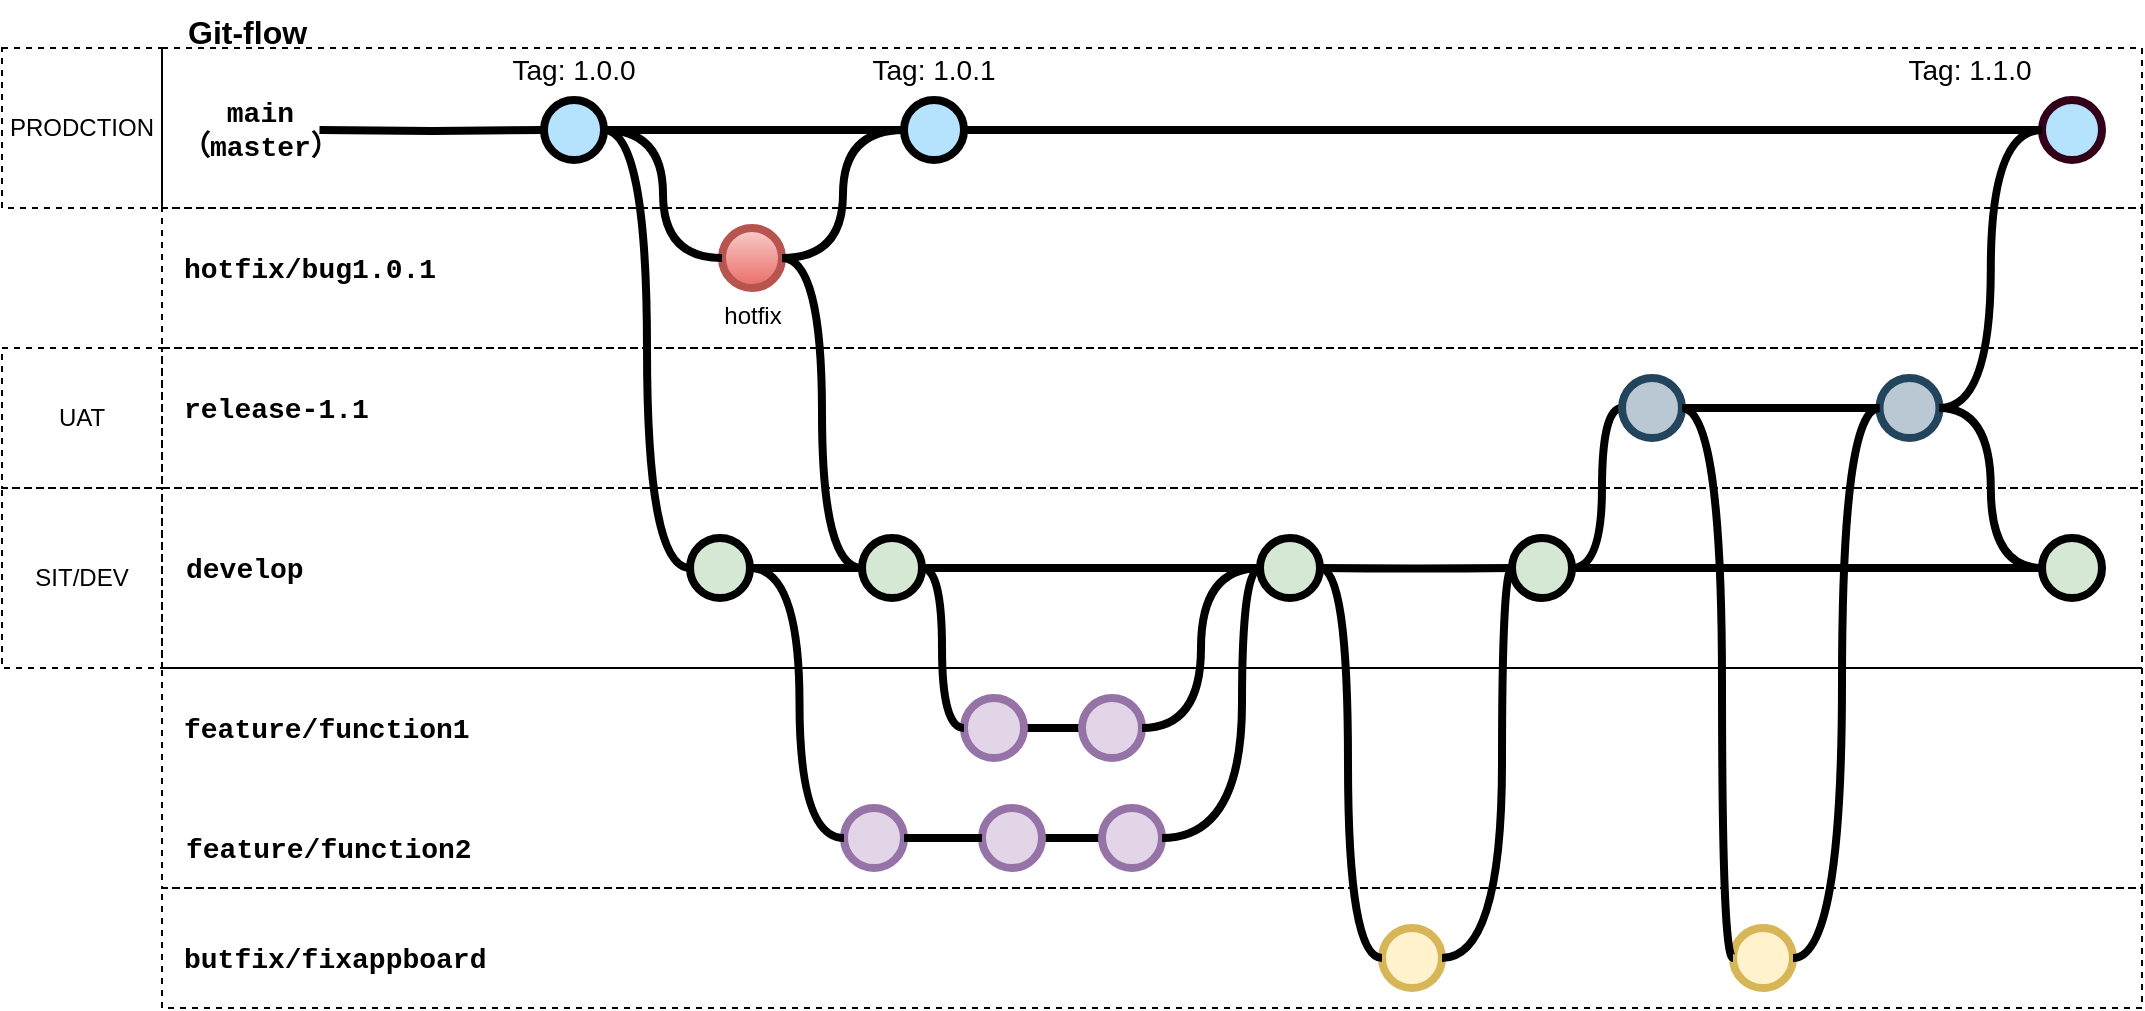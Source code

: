 <mxfile version="20.3.0" type="device"><diagram id="yPxyJZ8AM_hMuL3Unpa9" name="complex gitflow"><mxGraphModel dx="2043" dy="1460" grid="1" gridSize="10" guides="1" tooltips="1" connect="1" arrows="1" fold="1" page="1" pageScale="1" pageWidth="1100" pageHeight="850" math="0" shadow="0"><root><mxCell id="0"/><mxCell id="1" parent="0"/><mxCell id="Ew6BzIQs8mqnayvJkLba-8" value="" style="text;html=1;strokeColor=default;fillColor=none;align=left;verticalAlign=middle;whiteSpace=wrap;overflow=hidden;fontSize=14;fontStyle=0;fontColor=#009900;dashed=1;" vertex="1" parent="1"><mxGeometry x="170" y="590" width="990" height="60" as="geometry"/></mxCell><mxCell id="VfWHAWnTlBXSzCJ28ZWU-29" value="" style="text;html=1;strokeColor=default;fillColor=none;align=left;verticalAlign=middle;whiteSpace=wrap;overflow=hidden;fontSize=14;fontStyle=0;fontColor=#009900;dashed=1;" parent="1" vertex="1"><mxGeometry x="170" y="390" width="990" height="90" as="geometry"/></mxCell><mxCell id="uWUnNED6HEl2aK5fdaIb-88" value="" style="text;html=1;strokeColor=default;fillColor=none;align=left;verticalAlign=middle;whiteSpace=wrap;overflow=hidden;fontSize=14;fontStyle=0;fontColor=#009900;dashed=1;" parent="1" vertex="1"><mxGeometry x="170" y="480" width="990" height="110" as="geometry"/></mxCell><mxCell id="VfWHAWnTlBXSzCJ28ZWU-30" value="" style="text;html=1;strokeColor=default;fillColor=none;align=left;verticalAlign=middle;whiteSpace=wrap;overflow=hidden;fontSize=14;fontStyle=0;fontColor=#009900;dashed=1;" parent="1" vertex="1"><mxGeometry x="170" y="320" width="990" height="70" as="geometry"/></mxCell><mxCell id="VfWHAWnTlBXSzCJ28ZWU-31" value="" style="text;html=1;strokeColor=default;fillColor=none;align=left;verticalAlign=middle;whiteSpace=wrap;overflow=hidden;fontSize=14;fontStyle=0;fontColor=#009900;dashed=1;" parent="1" vertex="1"><mxGeometry x="170" y="250" width="990" height="70" as="geometry"/></mxCell><mxCell id="VfWHAWnTlBXSzCJ28ZWU-32" value="" style="text;html=1;strokeColor=default;fillColor=none;align=left;verticalAlign=middle;whiteSpace=wrap;overflow=hidden;fontSize=14;fontStyle=0;fontColor=#009900;dashed=1;" parent="1" vertex="1"><mxGeometry x="170" y="170" width="990" height="80" as="geometry"/></mxCell><mxCell id="uWUnNED6HEl2aK5fdaIb-8" value="" style="edgeStyle=orthogonalEdgeStyle;rounded=0;html=1;jettySize=auto;orthogonalLoop=1;plain-blue;endArrow=none;endFill=0;strokeWidth=4;strokeColor=#000000;" parent="1" source="uWUnNED6HEl2aK5fdaIb-10" target="VfWHAWnTlBXSzCJ28ZWU-3" edge="1"><mxGeometry x="391" y="211" as="geometry"><mxPoint x="498.75" y="211" as="targetPoint"/></mxGeometry></mxCell><mxCell id="uWUnNED6HEl2aK5fdaIb-10" value="" style="verticalLabelPosition=bottom;verticalAlign=top;html=1;strokeWidth=4;shape=mxgraph.flowchart.on-page_reference;plain-blue;gradientColor=none;fillColor=#B5E3Fe;strokeColor=#000000;" parent="1" vertex="1"><mxGeometry x="361" y="196" width="30" height="30" as="geometry"/></mxCell><mxCell id="uWUnNED6HEl2aK5fdaIb-109" value="" style="verticalLabelPosition=bottom;verticalAlign=top;html=1;strokeWidth=4;shape=mxgraph.flowchart.on-page_reference;plain-blue;gradientColor=none;strokeColor=#33001A;fillColor=#B5E3FE;" parent="1" vertex="1"><mxGeometry x="1110" y="196" width="30" height="30" as="geometry"/></mxCell><mxCell id="uWUnNED6HEl2aK5fdaIb-12" value="" style="edgeStyle=orthogonalEdgeStyle;rounded=0;html=1;jettySize=auto;orthogonalLoop=1;strokeWidth=4;endArrow=none;endFill=0;" parent="1" target="uWUnNED6HEl2aK5fdaIb-10" edge="1"><mxGeometry x="291" y="211" as="geometry"><mxPoint x="248.75" y="211" as="sourcePoint"/></mxGeometry></mxCell><mxCell id="uWUnNED6HEl2aK5fdaIb-13" value="main（master）" style="text;html=1;strokeColor=none;fillColor=none;align=center;verticalAlign=middle;whiteSpace=wrap;overflow=hidden;fontSize=14;fontStyle=1;fontFamily=Courier New;" parent="1" vertex="1"><mxGeometry x="178.75" y="190" width="77" height="42" as="geometry"/></mxCell><mxCell id="uWUnNED6HEl2aK5fdaIb-14" style="edgeStyle=orthogonalEdgeStyle;curved=1;rounded=0;html=1;exitX=1;exitY=0.5;exitPerimeter=0;endArrow=none;endFill=0;jettySize=auto;orthogonalLoop=1;strokeWidth=4;fontSize=15;" parent="1" source="uWUnNED6HEl2aK5fdaIb-15" target="uWUnNED6HEl2aK5fdaIb-17" edge="1"><mxGeometry relative="1" as="geometry"/></mxCell><mxCell id="uWUnNED6HEl2aK5fdaIb-15" value="" style="verticalLabelPosition=bottom;verticalAlign=top;html=1;strokeWidth=4;shape=mxgraph.flowchart.on-page_reference;plain-purple;gradientColor=none;strokeColor=#000000;fillColor=#D5E8D4;" parent="1" vertex="1"><mxGeometry x="434" y="415" width="30" height="30" as="geometry"/></mxCell><mxCell id="uWUnNED6HEl2aK5fdaIb-16" style="edgeStyle=orthogonalEdgeStyle;curved=1;rounded=0;html=1;exitX=1;exitY=0.5;exitPerimeter=0;entryX=0;entryY=0.5;entryPerimeter=0;endArrow=none;endFill=0;jettySize=auto;orthogonalLoop=1;strokeWidth=4;fontSize=15;entryDx=0;entryDy=0;" parent="1" source="uWUnNED6HEl2aK5fdaIb-17" target="uWUnNED6HEl2aK5fdaIb-104" edge="1"><mxGeometry relative="1" as="geometry"><mxPoint x="660" y="430" as="targetPoint"/></mxGeometry></mxCell><mxCell id="uWUnNED6HEl2aK5fdaIb-17" value="" style="verticalLabelPosition=bottom;verticalAlign=top;html=1;strokeWidth=4;shape=mxgraph.flowchart.on-page_reference;plain-purple;gradientColor=none;strokeColor=#000000;fillColor=#D5E8D4;" parent="1" vertex="1"><mxGeometry x="520" y="415" width="30" height="30" as="geometry"/></mxCell><mxCell id="uWUnNED6HEl2aK5fdaIb-20" value="hotfix/bug1.0.1" style="text;html=1;strokeColor=none;fillColor=none;align=left;verticalAlign=middle;whiteSpace=wrap;overflow=hidden;fontSize=14;fontStyle=1;fontFamily=Courier New;" parent="1" vertex="1"><mxGeometry x="178.75" y="270" width="130" height="20" as="geometry"/></mxCell><mxCell id="uWUnNED6HEl2aK5fdaIb-71" value="" style="edgeStyle=orthogonalEdgeStyle;rounded=0;orthogonalLoop=1;jettySize=auto;html=1;endArrow=none;endFill=0;strokeWidth=4;" parent="1" source="uWUnNED6HEl2aK5fdaIb-69" target="uWUnNED6HEl2aK5fdaIb-70" edge="1"><mxGeometry relative="1" as="geometry"/></mxCell><mxCell id="uWUnNED6HEl2aK5fdaIb-70" value="" style="verticalLabelPosition=bottom;verticalAlign=top;html=1;strokeWidth=4;shape=mxgraph.flowchart.on-page_reference;strokeColor=#9673a6;fillColor=#e1d5e7;" parent="1" vertex="1"><mxGeometry x="630" y="495" width="30" height="30" as="geometry"/></mxCell><mxCell id="uWUnNED6HEl2aK5fdaIb-76" value="develop" style="text;html=1;strokeColor=none;fillColor=none;align=left;verticalAlign=middle;whiteSpace=wrap;overflow=hidden;fontSize=14;fontStyle=1;fontFamily=Courier New;" parent="1" vertex="1"><mxGeometry x="180" y="420" width="91" height="20" as="geometry"/></mxCell><mxCell id="uWUnNED6HEl2aK5fdaIb-81" value="" style="edgeStyle=orthogonalEdgeStyle;rounded=0;orthogonalLoop=1;jettySize=auto;html=1;endArrow=none;endFill=0;strokeWidth=4;startArrow=none;" parent="1" source="VfWHAWnTlBXSzCJ28ZWU-20" target="uWUnNED6HEl2aK5fdaIb-84" edge="1"><mxGeometry relative="1" as="geometry"/></mxCell><mxCell id="uWUnNED6HEl2aK5fdaIb-82" value="" style="verticalLabelPosition=bottom;verticalAlign=top;html=1;strokeWidth=4;shape=mxgraph.flowchart.on-page_reference;strokeColor=#9673a6;fillColor=#e1d5e7;" parent="1" vertex="1"><mxGeometry x="511" y="550" width="30" height="30" as="geometry"/></mxCell><mxCell id="uWUnNED6HEl2aK5fdaIb-84" value="" style="verticalLabelPosition=bottom;verticalAlign=top;html=1;strokeWidth=4;shape=mxgraph.flowchart.on-page_reference;strokeColor=#9673a6;fillColor=#e1d5e7;" parent="1" vertex="1"><mxGeometry x="640" y="550" width="30" height="30" as="geometry"/></mxCell><mxCell id="uWUnNED6HEl2aK5fdaIb-86" value="feature/function1" style="text;html=1;strokeColor=none;fillColor=none;align=left;verticalAlign=middle;whiteSpace=wrap;overflow=hidden;fontSize=14;fontStyle=1;fontFamily=Courier New;" parent="1" vertex="1"><mxGeometry x="178.75" y="500" width="170" height="20" as="geometry"/></mxCell><mxCell id="uWUnNED6HEl2aK5fdaIb-103" value="Tag: 1.0.0" style="text;html=1;strokeColor=none;fillColor=none;align=center;verticalAlign=middle;whiteSpace=wrap;overflow=hidden;fontSize=14;" parent="1" vertex="1"><mxGeometry x="341" y="170" width="70" height="20" as="geometry"/></mxCell><mxCell id="uWUnNED6HEl2aK5fdaIb-107" value="" style="edgeStyle=orthogonalEdgeStyle;curved=1;rounded=0;orthogonalLoop=1;jettySize=auto;html=1;endArrow=none;endFill=0;strokeWidth=4;fontFamily=Courier New;fontColor=#009900;entryX=0;entryY=0.5;entryDx=0;entryDy=0;entryPerimeter=0;exitX=1;exitY=0.5;exitDx=0;exitDy=0;exitPerimeter=0;" parent="1" source="Ew6BzIQs8mqnayvJkLba-4" target="VfWHAWnTlBXSzCJ28ZWU-9" edge="1"><mxGeometry relative="1" as="geometry"><Array as="points"><mxPoint x="890" y="430"/><mxPoint x="890" y="350"/></Array></mxGeometry></mxCell><mxCell id="uWUnNED6HEl2aK5fdaIb-104" value="" style="verticalLabelPosition=bottom;verticalAlign=top;html=1;strokeWidth=4;shape=mxgraph.flowchart.on-page_reference;plain-purple;gradientColor=none;strokeColor=#000000;fillColor=#D5E8D4;" parent="1" vertex="1"><mxGeometry x="719" y="415" width="30" height="30" as="geometry"/></mxCell><mxCell id="uWUnNED6HEl2aK5fdaIb-106" value="" style="verticalLabelPosition=bottom;verticalAlign=top;html=1;strokeWidth=4;shape=mxgraph.flowchart.on-page_reference;plain-purple;gradientColor=none;strokeColor=#000000;fillColor=#D5E8D4;" parent="1" vertex="1"><mxGeometry x="1110" y="415" width="30" height="30" as="geometry"/></mxCell><mxCell id="uWUnNED6HEl2aK5fdaIb-116" value="Tag: 1.1.0" style="text;html=1;strokeColor=none;fillColor=none;align=center;verticalAlign=middle;whiteSpace=wrap;overflow=hidden;fontSize=14;" parent="1" vertex="1"><mxGeometry x="1018.75" y="170" width="110" height="20" as="geometry"/></mxCell><UserObject label="Git-flow" link="https://nvie.com/posts/a-successful-git-branching-model/" id="9hBKPDzoitwpIBdzFDQ7-2"><mxCell style="text;whiteSpace=wrap;html=1;fontStyle=1;fontSize=16;" parent="1" vertex="1"><mxGeometry x="181.06" y="146" width="88.87" height="20" as="geometry"/></mxCell></UserObject><mxCell id="9hBKPDzoitwpIBdzFDQ7-21" value="" style="edgeStyle=orthogonalEdgeStyle;rounded=0;orthogonalLoop=1;jettySize=auto;html=1;fontSize=15;endArrow=none;endFill=0;strokeWidth=4;startArrow=none;" parent="1" source="VfWHAWnTlBXSzCJ28ZWU-3" target="uWUnNED6HEl2aK5fdaIb-109" edge="1"><mxGeometry relative="1" as="geometry"><mxPoint x="791.0" y="211" as="targetPoint"/><mxPoint x="528.75" y="211" as="sourcePoint"/></mxGeometry></mxCell><mxCell id="9hBKPDzoitwpIBdzFDQ7-61" value="Tag: 1.0.1" style="text;html=1;strokeColor=none;fillColor=none;align=center;verticalAlign=middle;whiteSpace=wrap;overflow=hidden;fontSize=14;" parent="1" vertex="1"><mxGeometry x="521" y="170" width="70" height="20" as="geometry"/></mxCell><mxCell id="uWUnNED6HEl2aK5fdaIb-69" value="" style="verticalLabelPosition=bottom;verticalAlign=top;html=1;strokeWidth=4;shape=mxgraph.flowchart.on-page_reference;strokeColor=#9673a6;fillColor=#e1d5e7;" parent="1" vertex="1"><mxGeometry x="571" y="495" width="30" height="30" as="geometry"/></mxCell><mxCell id="VfWHAWnTlBXSzCJ28ZWU-2" value="hotfix" style="verticalLabelPosition=bottom;verticalAlign=top;html=1;strokeWidth=4;shape=mxgraph.flowchart.on-page_reference;plain-blue;gradientColor=#EA6B66;strokeColor=#B85450;fillColor=#F8CECC;" parent="1" vertex="1"><mxGeometry x="450" y="260" width="30" height="30" as="geometry"/></mxCell><mxCell id="VfWHAWnTlBXSzCJ28ZWU-4" style="edgeStyle=orthogonalEdgeStyle;curved=1;rounded=0;html=1;entryX=0;entryY=0.5;entryPerimeter=0;endArrow=none;endFill=0;jettySize=auto;orthogonalLoop=1;strokeWidth=4;fontSize=15;entryDx=0;entryDy=0;" parent="1" source="uWUnNED6HEl2aK5fdaIb-10" target="VfWHAWnTlBXSzCJ28ZWU-2" edge="1"><mxGeometry relative="1" as="geometry"><mxPoint x="401" y="221" as="sourcePoint"/><mxPoint x="444" y="465" as="targetPoint"/></mxGeometry></mxCell><mxCell id="VfWHAWnTlBXSzCJ28ZWU-6" style="edgeStyle=orthogonalEdgeStyle;curved=1;rounded=0;html=1;exitX=1;exitY=0.5;exitPerimeter=0;entryX=0;entryY=0.5;entryPerimeter=0;endArrow=none;endFill=0;jettySize=auto;orthogonalLoop=1;strokeWidth=4;fontSize=15;exitDx=0;exitDy=0;entryDx=0;entryDy=0;" parent="1" source="VfWHAWnTlBXSzCJ28ZWU-2" target="VfWHAWnTlBXSzCJ28ZWU-3" edge="1"><mxGeometry relative="1" as="geometry"><mxPoint x="684" y="465" as="sourcePoint"/><mxPoint x="731" y="221" as="targetPoint"/></mxGeometry></mxCell><mxCell id="VfWHAWnTlBXSzCJ28ZWU-3" value="" style="verticalLabelPosition=bottom;verticalAlign=top;html=1;strokeWidth=4;shape=mxgraph.flowchart.on-page_reference;plain-blue;gradientColor=none;fillColor=#B5E3Fe;strokeColor=#000000;" parent="1" vertex="1"><mxGeometry x="541" y="196" width="30" height="30" as="geometry"/></mxCell><mxCell id="VfWHAWnTlBXSzCJ28ZWU-7" value="" style="edgeStyle=orthogonalEdgeStyle;rounded=0;orthogonalLoop=1;jettySize=auto;html=1;fontSize=15;endArrow=none;endFill=0;strokeWidth=4;entryX=0;entryY=0.5;entryDx=0;entryDy=0;entryPerimeter=0;" parent="1" target="VfWHAWnTlBXSzCJ28ZWU-3" edge="1"><mxGeometry relative="1" as="geometry"><mxPoint x="721" y="211" as="targetPoint"/><mxPoint x="528.75" y="211" as="sourcePoint"/></mxGeometry></mxCell><mxCell id="VfWHAWnTlBXSzCJ28ZWU-8" value="release-1.1" style="text;html=1;strokeColor=none;fillColor=none;align=left;verticalAlign=middle;whiteSpace=wrap;overflow=hidden;fontSize=14;fontStyle=1;fontFamily=Courier New;" parent="1" vertex="1"><mxGeometry x="178.75" y="340" width="110" height="20" as="geometry"/></mxCell><mxCell id="VfWHAWnTlBXSzCJ28ZWU-9" value="" style="verticalLabelPosition=bottom;verticalAlign=top;html=1;strokeWidth=4;shape=mxgraph.flowchart.on-page_reference;strokeColor=#23445d;fillColor=#bac8d3;" parent="1" vertex="1"><mxGeometry x="900" y="335" width="30" height="30" as="geometry"/></mxCell><mxCell id="VfWHAWnTlBXSzCJ28ZWU-10" style="edgeStyle=orthogonalEdgeStyle;curved=1;rounded=0;html=1;entryX=0;entryY=0.5;entryPerimeter=0;endArrow=none;endFill=0;jettySize=auto;orthogonalLoop=1;strokeWidth=4;fontSize=15;entryDx=0;entryDy=0;exitX=1;exitY=0.5;exitDx=0;exitDy=0;exitPerimeter=0;" parent="1" source="uWUnNED6HEl2aK5fdaIb-10" target="uWUnNED6HEl2aK5fdaIb-15" edge="1"><mxGeometry relative="1" as="geometry"><mxPoint x="401" y="221" as="sourcePoint"/><mxPoint x="460" y="285" as="targetPoint"/></mxGeometry></mxCell><mxCell id="VfWHAWnTlBXSzCJ28ZWU-12" value="feature/function2" style="text;html=1;strokeColor=none;fillColor=none;align=left;verticalAlign=middle;whiteSpace=wrap;overflow=hidden;fontSize=14;fontStyle=1;fontFamily=Courier New;" parent="1" vertex="1"><mxGeometry x="180" y="560" width="158.75" height="20" as="geometry"/></mxCell><mxCell id="VfWHAWnTlBXSzCJ28ZWU-13" style="edgeStyle=orthogonalEdgeStyle;curved=1;rounded=0;html=1;exitX=1;exitY=0.5;exitPerimeter=0;entryX=0;entryY=0.5;entryPerimeter=0;endArrow=none;endFill=0;jettySize=auto;orthogonalLoop=1;strokeWidth=4;fontSize=15;exitDx=0;exitDy=0;entryDx=0;entryDy=0;" parent="1" source="VfWHAWnTlBXSzCJ28ZWU-2" target="uWUnNED6HEl2aK5fdaIb-17" edge="1"><mxGeometry relative="1" as="geometry"><mxPoint x="490" y="285" as="sourcePoint"/><mxPoint x="551" y="221" as="targetPoint"/></mxGeometry></mxCell><mxCell id="VfWHAWnTlBXSzCJ28ZWU-14" style="edgeStyle=orthogonalEdgeStyle;curved=1;rounded=0;html=1;entryX=0;entryY=0.5;entryPerimeter=0;endArrow=none;endFill=0;jettySize=auto;orthogonalLoop=1;strokeWidth=4;fontSize=15;entryDx=0;entryDy=0;exitX=1;exitY=0.5;exitDx=0;exitDy=0;exitPerimeter=0;" parent="1" source="uWUnNED6HEl2aK5fdaIb-17" target="uWUnNED6HEl2aK5fdaIb-69" edge="1"><mxGeometry relative="1" as="geometry"><mxPoint x="570" y="430" as="sourcePoint"/><mxPoint x="551" y="440" as="targetPoint"/><Array as="points"><mxPoint x="560" y="430"/><mxPoint x="560" y="510"/></Array></mxGeometry></mxCell><mxCell id="VfWHAWnTlBXSzCJ28ZWU-17" style="edgeStyle=orthogonalEdgeStyle;curved=1;rounded=0;html=1;exitX=1;exitY=0.5;exitPerimeter=0;entryX=0;entryY=0.5;entryPerimeter=0;endArrow=none;endFill=0;jettySize=auto;orthogonalLoop=1;strokeWidth=4;fontSize=15;exitDx=0;exitDy=0;entryDx=0;entryDy=0;" parent="1" source="uWUnNED6HEl2aK5fdaIb-15" target="uWUnNED6HEl2aK5fdaIb-82" edge="1"><mxGeometry relative="1" as="geometry"><mxPoint x="474" y="440" as="sourcePoint"/><mxPoint x="521" y="520" as="targetPoint"/><Array as="points"><mxPoint x="488.75" y="430"/><mxPoint x="488.75" y="565"/></Array></mxGeometry></mxCell><mxCell id="VfWHAWnTlBXSzCJ28ZWU-19" style="edgeStyle=orthogonalEdgeStyle;curved=1;rounded=0;orthogonalLoop=1;jettySize=auto;html=1;entryX=0;entryY=0.5;entryDx=0;entryDy=0;entryPerimeter=0;endArrow=none;endFill=0;strokeWidth=4;fontFamily=Courier New;fontColor=#009900;exitX=1;exitY=0.5;exitDx=0;exitDy=0;exitPerimeter=0;" parent="1" source="uWUnNED6HEl2aK5fdaIb-84" target="uWUnNED6HEl2aK5fdaIb-104" edge="1"><mxGeometry relative="1" as="geometry"><mxPoint x="831" y="545" as="sourcePoint"/><mxPoint x="891" y="465" as="targetPoint"/><Array as="points"><mxPoint x="710" y="565"/><mxPoint x="710" y="430"/></Array></mxGeometry></mxCell><mxCell id="VfWHAWnTlBXSzCJ28ZWU-20" value="" style="verticalLabelPosition=bottom;verticalAlign=top;html=1;strokeWidth=4;shape=mxgraph.flowchart.on-page_reference;strokeColor=#9673a6;fillColor=#e1d5e7;" parent="1" vertex="1"><mxGeometry x="580" y="550" width="30" height="30" as="geometry"/></mxCell><mxCell id="VfWHAWnTlBXSzCJ28ZWU-21" value="" style="edgeStyle=orthogonalEdgeStyle;rounded=0;orthogonalLoop=1;jettySize=auto;html=1;endArrow=none;endFill=0;strokeWidth=4;" parent="1" source="uWUnNED6HEl2aK5fdaIb-82" target="VfWHAWnTlBXSzCJ28ZWU-20" edge="1"><mxGeometry relative="1" as="geometry"><mxPoint x="521" y="565" as="sourcePoint"/><mxPoint x="621" y="565" as="targetPoint"/></mxGeometry></mxCell><mxCell id="VfWHAWnTlBXSzCJ28ZWU-22" value="" style="verticalLabelPosition=bottom;verticalAlign=top;html=1;strokeWidth=4;shape=mxgraph.flowchart.on-page_reference;strokeColor=#23445d;fillColor=#bac8d3;" parent="1" vertex="1"><mxGeometry x="1028.75" y="335" width="30" height="30" as="geometry"/></mxCell><mxCell id="VfWHAWnTlBXSzCJ28ZWU-23" value="" style="edgeStyle=orthogonalEdgeStyle;curved=1;rounded=0;orthogonalLoop=1;jettySize=auto;html=1;endArrow=none;endFill=0;strokeWidth=4;fontFamily=Courier New;fontColor=#009900;entryX=0;entryY=0.5;entryDx=0;entryDy=0;entryPerimeter=0;exitX=1;exitY=0.5;exitDx=0;exitDy=0;exitPerimeter=0;" parent="1" source="VfWHAWnTlBXSzCJ28ZWU-9" target="VfWHAWnTlBXSzCJ28ZWU-22" edge="1"><mxGeometry relative="1" as="geometry"><mxPoint x="889" y="440.04" as="sourcePoint"/><mxPoint x="931" y="360" as="targetPoint"/></mxGeometry></mxCell><mxCell id="VfWHAWnTlBXSzCJ28ZWU-24" style="edgeStyle=orthogonalEdgeStyle;curved=1;rounded=0;html=1;endArrow=none;endFill=0;jettySize=auto;orthogonalLoop=1;strokeWidth=4;fontSize=15;startArrow=none;" parent="1" target="uWUnNED6HEl2aK5fdaIb-106" edge="1" source="Ew6BzIQs8mqnayvJkLba-4"><mxGeometry relative="1" as="geometry"><mxPoint x="803.75" y="430" as="sourcePoint"/><mxPoint x="713.75" y="440" as="targetPoint"/></mxGeometry></mxCell><mxCell id="VfWHAWnTlBXSzCJ28ZWU-25" value="" style="edgeStyle=orthogonalEdgeStyle;curved=1;rounded=0;orthogonalLoop=1;jettySize=auto;html=1;endArrow=none;endFill=0;strokeWidth=4;fontFamily=Courier New;fontColor=#009900;entryX=0;entryY=0.5;entryDx=0;entryDy=0;entryPerimeter=0;exitX=1;exitY=0.5;exitDx=0;exitDy=0;exitPerimeter=0;" parent="1" source="VfWHAWnTlBXSzCJ28ZWU-22" target="uWUnNED6HEl2aK5fdaIb-109" edge="1"><mxGeometry relative="1" as="geometry"><mxPoint x="889.0" y="440.0" as="sourcePoint"/><mxPoint x="931.0" y="360.0" as="targetPoint"/></mxGeometry></mxCell><mxCell id="VfWHAWnTlBXSzCJ28ZWU-26" value="" style="edgeStyle=orthogonalEdgeStyle;curved=1;rounded=0;orthogonalLoop=1;jettySize=auto;html=1;endArrow=none;endFill=0;strokeWidth=4;fontFamily=Courier New;fontColor=#009900;entryX=0;entryY=0.5;entryDx=0;entryDy=0;entryPerimeter=0;exitX=1;exitY=0.5;exitDx=0;exitDy=0;exitPerimeter=0;" parent="1" source="VfWHAWnTlBXSzCJ28ZWU-22" target="uWUnNED6HEl2aK5fdaIb-106" edge="1"><mxGeometry relative="1" as="geometry"><mxPoint x="1025.5" y="360.0" as="sourcePoint"/><mxPoint x="1100" y="221" as="targetPoint"/></mxGeometry></mxCell><mxCell id="VfWHAWnTlBXSzCJ28ZWU-36" value="PRODCTION" style="rounded=0;whiteSpace=wrap;html=1;dashed=1;strokeColor=default;fillColor=none;" parent="1" vertex="1"><mxGeometry x="90" y="170" width="80" height="80" as="geometry"/></mxCell><mxCell id="VfWHAWnTlBXSzCJ28ZWU-37" value="UAT" style="rounded=0;whiteSpace=wrap;html=1;dashed=1;strokeColor=default;fillColor=none;" parent="1" vertex="1"><mxGeometry x="90" y="320" width="80" height="70" as="geometry"/></mxCell><mxCell id="VfWHAWnTlBXSzCJ28ZWU-38" value="SIT/DEV" style="rounded=0;whiteSpace=wrap;html=1;dashed=1;strokeColor=default;fillColor=none;" parent="1" vertex="1"><mxGeometry x="90" y="390" width="80" height="90" as="geometry"/></mxCell><mxCell id="VfWHAWnTlBXSzCJ28ZWU-41" value="" style="edgeStyle=orthogonalEdgeStyle;curved=1;rounded=0;orthogonalLoop=1;jettySize=auto;html=1;endArrow=none;endFill=0;strokeWidth=4;fontFamily=Courier New;fontColor=#009900;entryX=0;entryY=0.5;entryDx=0;entryDy=0;entryPerimeter=0;exitX=1;exitY=0.5;exitDx=0;exitDy=0;exitPerimeter=0;" parent="1" source="uWUnNED6HEl2aK5fdaIb-70" target="uWUnNED6HEl2aK5fdaIb-104" edge="1"><mxGeometry relative="1" as="geometry"><mxPoint x="759" y="440.024" as="sourcePoint"/><mxPoint x="801" y="360" as="targetPoint"/></mxGeometry></mxCell><mxCell id="Ew6BzIQs8mqnayvJkLba-1" value="" style="verticalLabelPosition=bottom;verticalAlign=top;html=1;strokeWidth=4;shape=mxgraph.flowchart.on-page_reference;strokeColor=#d6b656;fillColor=#fff2cc;" vertex="1" parent="1"><mxGeometry x="780" y="610" width="30" height="30" as="geometry"/></mxCell><mxCell id="Ew6BzIQs8mqnayvJkLba-4" value="" style="verticalLabelPosition=bottom;verticalAlign=top;html=1;strokeWidth=4;shape=mxgraph.flowchart.on-page_reference;plain-purple;gradientColor=none;strokeColor=#000000;fillColor=#D5E8D4;" vertex="1" parent="1"><mxGeometry x="845" y="415" width="30" height="30" as="geometry"/></mxCell><mxCell id="Ew6BzIQs8mqnayvJkLba-5" value="" style="edgeStyle=orthogonalEdgeStyle;curved=1;rounded=0;html=1;endArrow=none;endFill=0;jettySize=auto;orthogonalLoop=1;strokeWidth=4;fontSize=15;" edge="1" parent="1" target="Ew6BzIQs8mqnayvJkLba-4"><mxGeometry relative="1" as="geometry"><mxPoint x="748.75" y="430" as="sourcePoint"/><mxPoint x="1003.75" y="430" as="targetPoint"/></mxGeometry></mxCell><mxCell id="Ew6BzIQs8mqnayvJkLba-6" style="edgeStyle=orthogonalEdgeStyle;curved=1;rounded=0;orthogonalLoop=1;jettySize=auto;html=1;entryX=0;entryY=0.5;entryDx=0;entryDy=0;entryPerimeter=0;endArrow=none;endFill=0;strokeWidth=4;fontFamily=Courier New;fontColor=#009900;exitX=1;exitY=0.5;exitDx=0;exitDy=0;exitPerimeter=0;" edge="1" parent="1" target="Ew6BzIQs8mqnayvJkLba-4"><mxGeometry relative="1" as="geometry"><mxPoint x="810" y="625" as="sourcePoint"/><mxPoint x="859" y="490" as="targetPoint"/><Array as="points"><mxPoint x="840" y="625"/><mxPoint x="840" y="430"/></Array></mxGeometry></mxCell><mxCell id="Ew6BzIQs8mqnayvJkLba-7" style="edgeStyle=orthogonalEdgeStyle;curved=1;rounded=0;html=1;exitX=1;exitY=0.5;exitPerimeter=0;entryX=0;entryY=0.5;entryPerimeter=0;endArrow=none;endFill=0;jettySize=auto;orthogonalLoop=1;strokeWidth=4;fontSize=15;exitDx=0;exitDy=0;entryDx=0;entryDy=0;" edge="1" parent="1" source="uWUnNED6HEl2aK5fdaIb-104" target="Ew6BzIQs8mqnayvJkLba-1"><mxGeometry relative="1" as="geometry"><mxPoint x="763" y="445" as="sourcePoint"/><mxPoint x="810" y="580" as="targetPoint"/><Array as="points"><mxPoint x="763" y="430"/><mxPoint x="763" y="625"/></Array></mxGeometry></mxCell><mxCell id="Ew6BzIQs8mqnayvJkLba-9" value="butfix/fixappboard" style="text;html=1;strokeColor=none;fillColor=none;align=left;verticalAlign=middle;whiteSpace=wrap;overflow=hidden;fontSize=14;fontStyle=1;fontFamily=Courier New;" vertex="1" parent="1"><mxGeometry x="178.75" y="615" width="158.75" height="20" as="geometry"/></mxCell><mxCell id="Ew6BzIQs8mqnayvJkLba-10" value="" style="verticalLabelPosition=bottom;verticalAlign=top;html=1;strokeWidth=4;shape=mxgraph.flowchart.on-page_reference;strokeColor=#d6b656;fillColor=#fff2cc;" vertex="1" parent="1"><mxGeometry x="955.5" y="610" width="30" height="30" as="geometry"/></mxCell><mxCell id="Ew6BzIQs8mqnayvJkLba-11" style="edgeStyle=orthogonalEdgeStyle;curved=1;rounded=0;html=1;exitX=1;exitY=0.5;exitPerimeter=0;entryX=0;entryY=0.5;entryPerimeter=0;endArrow=none;endFill=0;jettySize=auto;orthogonalLoop=1;strokeWidth=4;fontSize=15;exitDx=0;exitDy=0;entryDx=0;entryDy=0;" edge="1" parent="1" target="Ew6BzIQs8mqnayvJkLba-10"><mxGeometry relative="1" as="geometry"><mxPoint x="930" y="350" as="sourcePoint"/><mxPoint x="961" y="545" as="targetPoint"/><Array as="points"><mxPoint x="950" y="350"/><mxPoint x="950" y="625"/></Array></mxGeometry></mxCell><mxCell id="Ew6BzIQs8mqnayvJkLba-12" style="edgeStyle=orthogonalEdgeStyle;curved=1;rounded=0;orthogonalLoop=1;jettySize=auto;html=1;endArrow=none;endFill=0;strokeWidth=4;fontFamily=Courier New;fontColor=#009900;exitX=1;exitY=0.5;exitDx=0;exitDy=0;exitPerimeter=0;" edge="1" parent="1" source="Ew6BzIQs8mqnayvJkLba-10" target="VfWHAWnTlBXSzCJ28ZWU-22"><mxGeometry relative="1" as="geometry"><mxPoint x="950.5" y="545" as="sourcePoint"/><mxPoint x="985.5" y="350" as="targetPoint"/><Array as="points"><mxPoint x="1010" y="625"/><mxPoint x="1010" y="350"/></Array></mxGeometry></mxCell></root></mxGraphModel></diagram></mxfile>